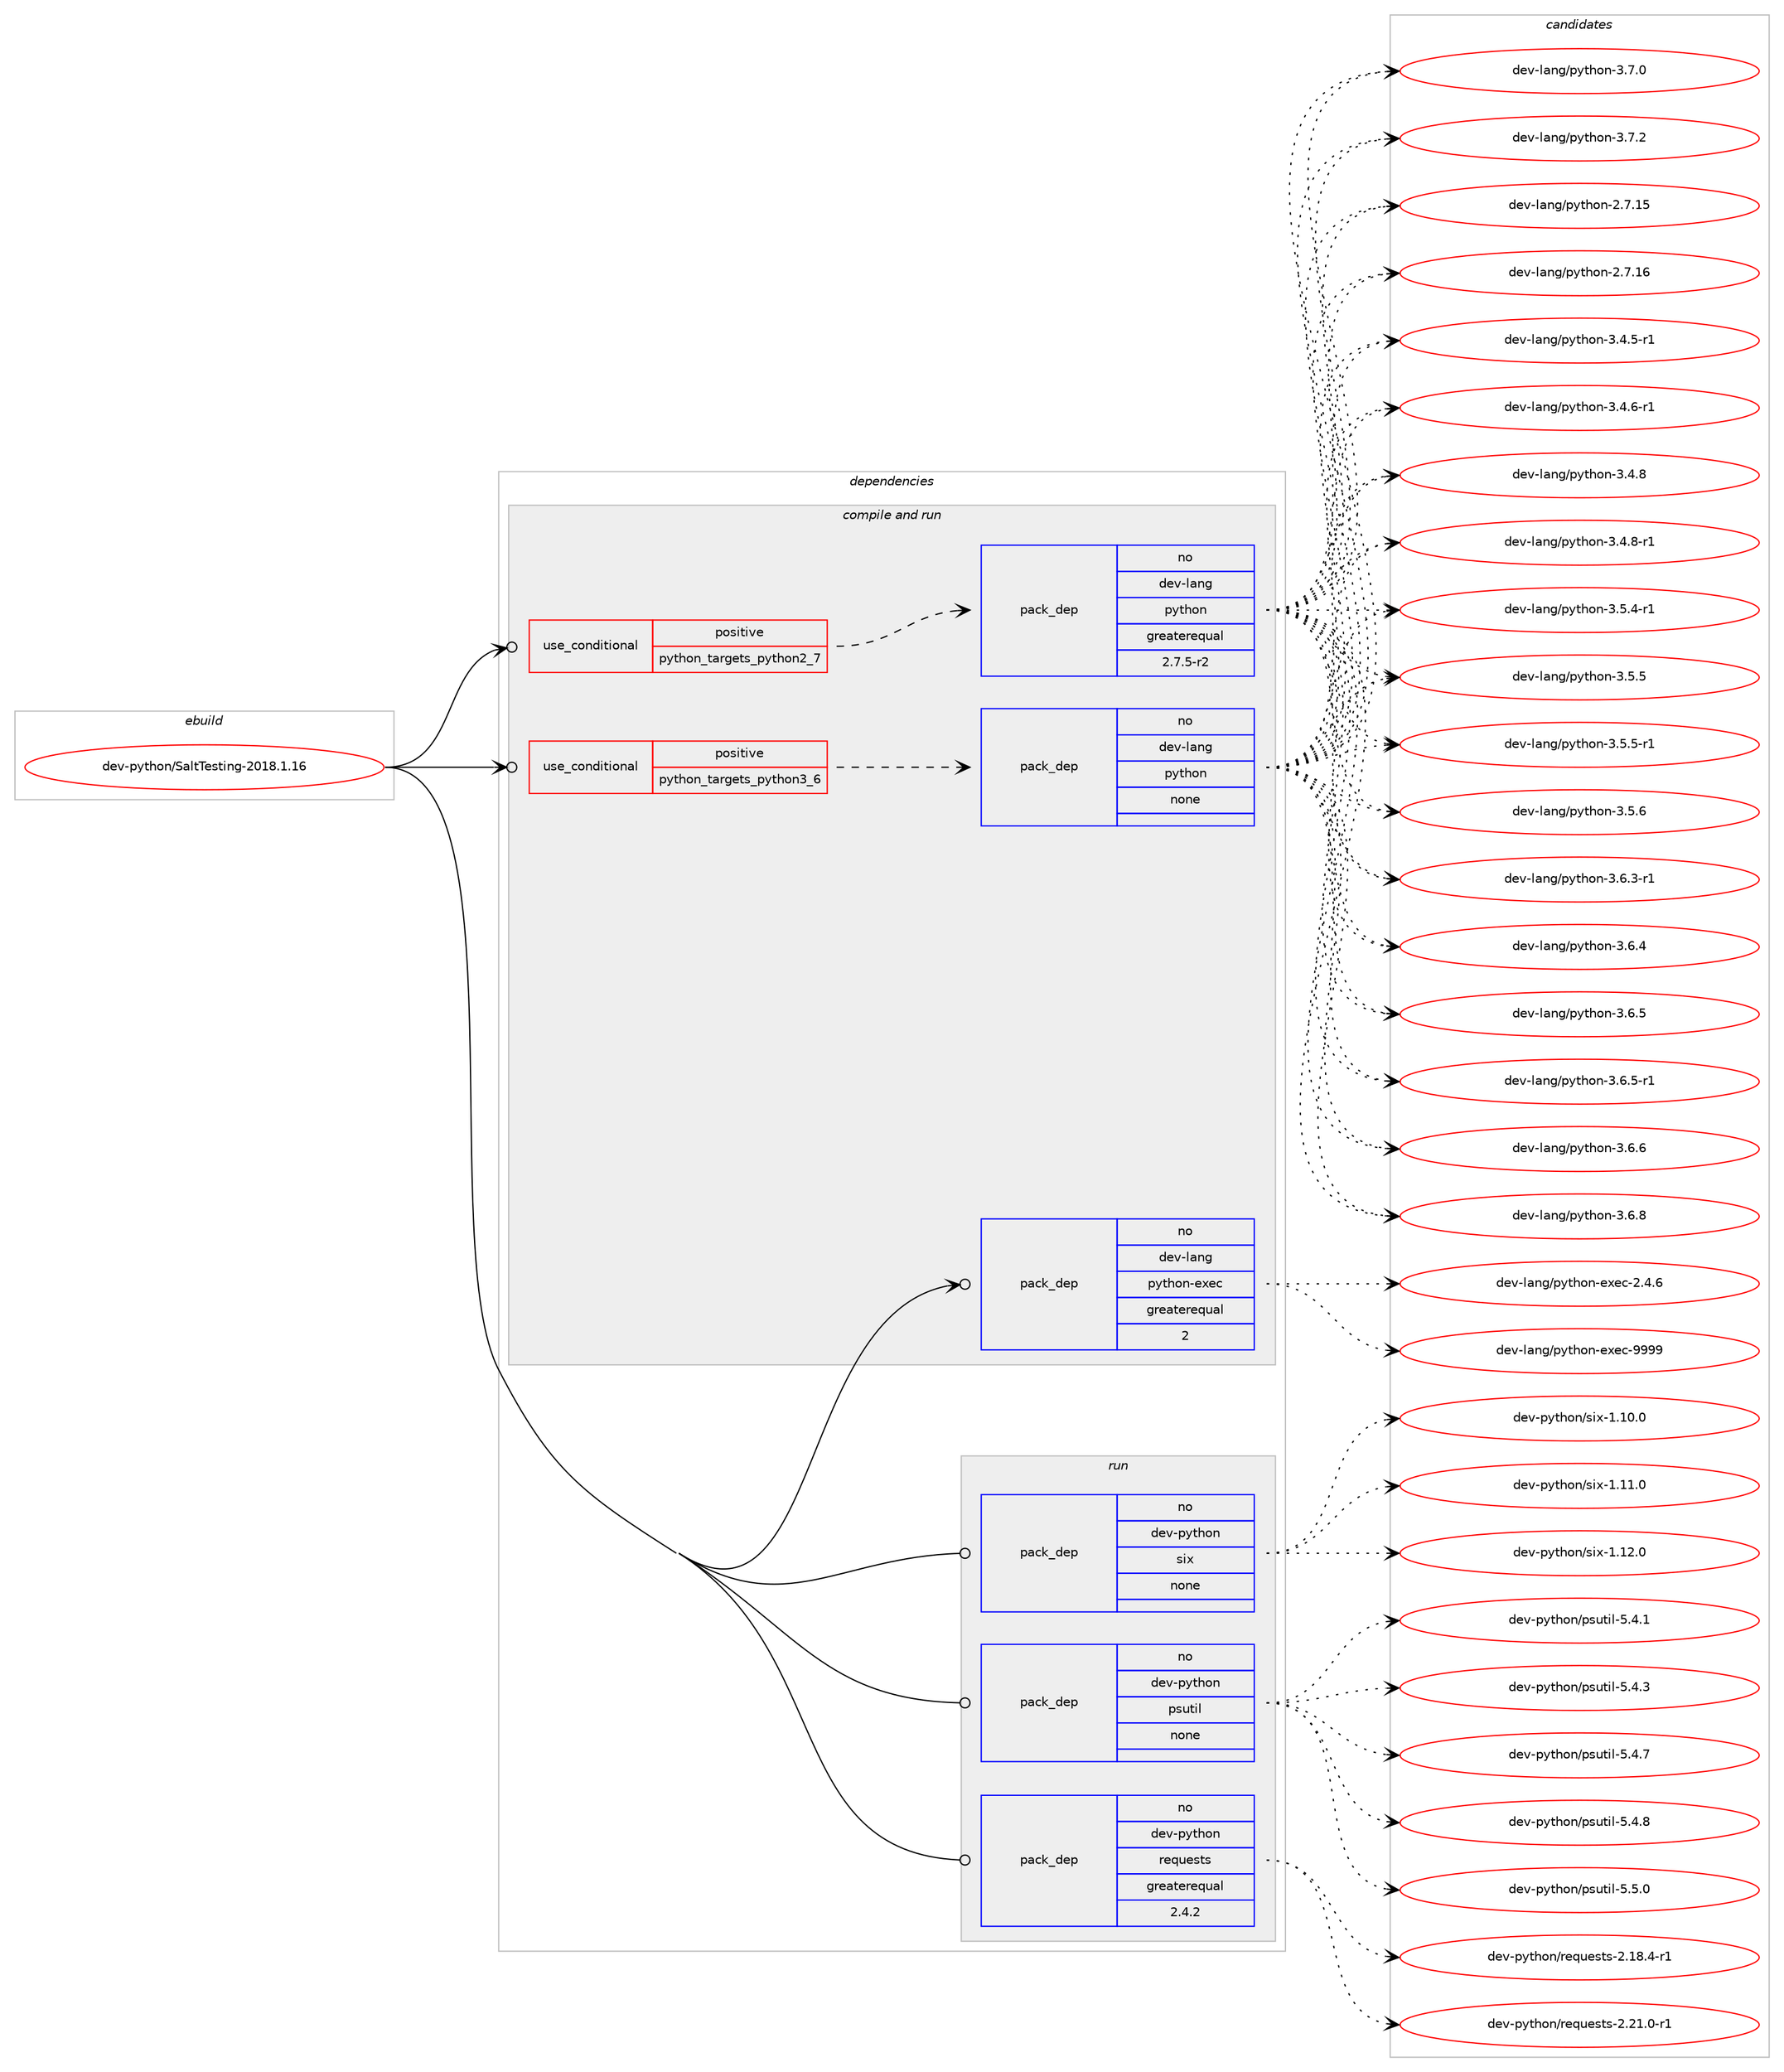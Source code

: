 digraph prolog {

# *************
# Graph options
# *************

newrank=true;
concentrate=true;
compound=true;
graph [rankdir=LR,fontname=Helvetica,fontsize=10,ranksep=1.5];#, ranksep=2.5, nodesep=0.2];
edge  [arrowhead=vee];
node  [fontname=Helvetica,fontsize=10];

# **********
# The ebuild
# **********

subgraph cluster_leftcol {
color=gray;
rank=same;
label=<<i>ebuild</i>>;
id [label="dev-python/SaltTesting-2018.1.16", color=red, width=4, href="../dev-python/SaltTesting-2018.1.16.svg"];
}

# ****************
# The dependencies
# ****************

subgraph cluster_midcol {
color=gray;
label=<<i>dependencies</i>>;
subgraph cluster_compile {
fillcolor="#eeeeee";
style=filled;
label=<<i>compile</i>>;
}
subgraph cluster_compileandrun {
fillcolor="#eeeeee";
style=filled;
label=<<i>compile and run</i>>;
subgraph cond370548 {
dependency1397504 [label=<<TABLE BORDER="0" CELLBORDER="1" CELLSPACING="0" CELLPADDING="4"><TR><TD ROWSPAN="3" CELLPADDING="10">use_conditional</TD></TR><TR><TD>positive</TD></TR><TR><TD>python_targets_python2_7</TD></TR></TABLE>>, shape=none, color=red];
subgraph pack1003731 {
dependency1397505 [label=<<TABLE BORDER="0" CELLBORDER="1" CELLSPACING="0" CELLPADDING="4" WIDTH="220"><TR><TD ROWSPAN="6" CELLPADDING="30">pack_dep</TD></TR><TR><TD WIDTH="110">no</TD></TR><TR><TD>dev-lang</TD></TR><TR><TD>python</TD></TR><TR><TD>greaterequal</TD></TR><TR><TD>2.7.5-r2</TD></TR></TABLE>>, shape=none, color=blue];
}
dependency1397504:e -> dependency1397505:w [weight=20,style="dashed",arrowhead="vee"];
}
id:e -> dependency1397504:w [weight=20,style="solid",arrowhead="odotvee"];
subgraph cond370549 {
dependency1397506 [label=<<TABLE BORDER="0" CELLBORDER="1" CELLSPACING="0" CELLPADDING="4"><TR><TD ROWSPAN="3" CELLPADDING="10">use_conditional</TD></TR><TR><TD>positive</TD></TR><TR><TD>python_targets_python3_6</TD></TR></TABLE>>, shape=none, color=red];
subgraph pack1003732 {
dependency1397507 [label=<<TABLE BORDER="0" CELLBORDER="1" CELLSPACING="0" CELLPADDING="4" WIDTH="220"><TR><TD ROWSPAN="6" CELLPADDING="30">pack_dep</TD></TR><TR><TD WIDTH="110">no</TD></TR><TR><TD>dev-lang</TD></TR><TR><TD>python</TD></TR><TR><TD>none</TD></TR><TR><TD></TD></TR></TABLE>>, shape=none, color=blue];
}
dependency1397506:e -> dependency1397507:w [weight=20,style="dashed",arrowhead="vee"];
}
id:e -> dependency1397506:w [weight=20,style="solid",arrowhead="odotvee"];
subgraph pack1003733 {
dependency1397508 [label=<<TABLE BORDER="0" CELLBORDER="1" CELLSPACING="0" CELLPADDING="4" WIDTH="220"><TR><TD ROWSPAN="6" CELLPADDING="30">pack_dep</TD></TR><TR><TD WIDTH="110">no</TD></TR><TR><TD>dev-lang</TD></TR><TR><TD>python-exec</TD></TR><TR><TD>greaterequal</TD></TR><TR><TD>2</TD></TR></TABLE>>, shape=none, color=blue];
}
id:e -> dependency1397508:w [weight=20,style="solid",arrowhead="odotvee"];
}
subgraph cluster_run {
fillcolor="#eeeeee";
style=filled;
label=<<i>run</i>>;
subgraph pack1003734 {
dependency1397509 [label=<<TABLE BORDER="0" CELLBORDER="1" CELLSPACING="0" CELLPADDING="4" WIDTH="220"><TR><TD ROWSPAN="6" CELLPADDING="30">pack_dep</TD></TR><TR><TD WIDTH="110">no</TD></TR><TR><TD>dev-python</TD></TR><TR><TD>psutil</TD></TR><TR><TD>none</TD></TR><TR><TD></TD></TR></TABLE>>, shape=none, color=blue];
}
id:e -> dependency1397509:w [weight=20,style="solid",arrowhead="odot"];
subgraph pack1003735 {
dependency1397510 [label=<<TABLE BORDER="0" CELLBORDER="1" CELLSPACING="0" CELLPADDING="4" WIDTH="220"><TR><TD ROWSPAN="6" CELLPADDING="30">pack_dep</TD></TR><TR><TD WIDTH="110">no</TD></TR><TR><TD>dev-python</TD></TR><TR><TD>requests</TD></TR><TR><TD>greaterequal</TD></TR><TR><TD>2.4.2</TD></TR></TABLE>>, shape=none, color=blue];
}
id:e -> dependency1397510:w [weight=20,style="solid",arrowhead="odot"];
subgraph pack1003736 {
dependency1397511 [label=<<TABLE BORDER="0" CELLBORDER="1" CELLSPACING="0" CELLPADDING="4" WIDTH="220"><TR><TD ROWSPAN="6" CELLPADDING="30">pack_dep</TD></TR><TR><TD WIDTH="110">no</TD></TR><TR><TD>dev-python</TD></TR><TR><TD>six</TD></TR><TR><TD>none</TD></TR><TR><TD></TD></TR></TABLE>>, shape=none, color=blue];
}
id:e -> dependency1397511:w [weight=20,style="solid",arrowhead="odot"];
}
}

# **************
# The candidates
# **************

subgraph cluster_choices {
rank=same;
color=gray;
label=<<i>candidates</i>>;

subgraph choice1003731 {
color=black;
nodesep=1;
choice10010111845108971101034711212111610411111045504655464953 [label="dev-lang/python-2.7.15", color=red, width=4,href="../dev-lang/python-2.7.15.svg"];
choice10010111845108971101034711212111610411111045504655464954 [label="dev-lang/python-2.7.16", color=red, width=4,href="../dev-lang/python-2.7.16.svg"];
choice1001011184510897110103471121211161041111104551465246534511449 [label="dev-lang/python-3.4.5-r1", color=red, width=4,href="../dev-lang/python-3.4.5-r1.svg"];
choice1001011184510897110103471121211161041111104551465246544511449 [label="dev-lang/python-3.4.6-r1", color=red, width=4,href="../dev-lang/python-3.4.6-r1.svg"];
choice100101118451089711010347112121116104111110455146524656 [label="dev-lang/python-3.4.8", color=red, width=4,href="../dev-lang/python-3.4.8.svg"];
choice1001011184510897110103471121211161041111104551465246564511449 [label="dev-lang/python-3.4.8-r1", color=red, width=4,href="../dev-lang/python-3.4.8-r1.svg"];
choice1001011184510897110103471121211161041111104551465346524511449 [label="dev-lang/python-3.5.4-r1", color=red, width=4,href="../dev-lang/python-3.5.4-r1.svg"];
choice100101118451089711010347112121116104111110455146534653 [label="dev-lang/python-3.5.5", color=red, width=4,href="../dev-lang/python-3.5.5.svg"];
choice1001011184510897110103471121211161041111104551465346534511449 [label="dev-lang/python-3.5.5-r1", color=red, width=4,href="../dev-lang/python-3.5.5-r1.svg"];
choice100101118451089711010347112121116104111110455146534654 [label="dev-lang/python-3.5.6", color=red, width=4,href="../dev-lang/python-3.5.6.svg"];
choice1001011184510897110103471121211161041111104551465446514511449 [label="dev-lang/python-3.6.3-r1", color=red, width=4,href="../dev-lang/python-3.6.3-r1.svg"];
choice100101118451089711010347112121116104111110455146544652 [label="dev-lang/python-3.6.4", color=red, width=4,href="../dev-lang/python-3.6.4.svg"];
choice100101118451089711010347112121116104111110455146544653 [label="dev-lang/python-3.6.5", color=red, width=4,href="../dev-lang/python-3.6.5.svg"];
choice1001011184510897110103471121211161041111104551465446534511449 [label="dev-lang/python-3.6.5-r1", color=red, width=4,href="../dev-lang/python-3.6.5-r1.svg"];
choice100101118451089711010347112121116104111110455146544654 [label="dev-lang/python-3.6.6", color=red, width=4,href="../dev-lang/python-3.6.6.svg"];
choice100101118451089711010347112121116104111110455146544656 [label="dev-lang/python-3.6.8", color=red, width=4,href="../dev-lang/python-3.6.8.svg"];
choice100101118451089711010347112121116104111110455146554648 [label="dev-lang/python-3.7.0", color=red, width=4,href="../dev-lang/python-3.7.0.svg"];
choice100101118451089711010347112121116104111110455146554650 [label="dev-lang/python-3.7.2", color=red, width=4,href="../dev-lang/python-3.7.2.svg"];
dependency1397505:e -> choice10010111845108971101034711212111610411111045504655464953:w [style=dotted,weight="100"];
dependency1397505:e -> choice10010111845108971101034711212111610411111045504655464954:w [style=dotted,weight="100"];
dependency1397505:e -> choice1001011184510897110103471121211161041111104551465246534511449:w [style=dotted,weight="100"];
dependency1397505:e -> choice1001011184510897110103471121211161041111104551465246544511449:w [style=dotted,weight="100"];
dependency1397505:e -> choice100101118451089711010347112121116104111110455146524656:w [style=dotted,weight="100"];
dependency1397505:e -> choice1001011184510897110103471121211161041111104551465246564511449:w [style=dotted,weight="100"];
dependency1397505:e -> choice1001011184510897110103471121211161041111104551465346524511449:w [style=dotted,weight="100"];
dependency1397505:e -> choice100101118451089711010347112121116104111110455146534653:w [style=dotted,weight="100"];
dependency1397505:e -> choice1001011184510897110103471121211161041111104551465346534511449:w [style=dotted,weight="100"];
dependency1397505:e -> choice100101118451089711010347112121116104111110455146534654:w [style=dotted,weight="100"];
dependency1397505:e -> choice1001011184510897110103471121211161041111104551465446514511449:w [style=dotted,weight="100"];
dependency1397505:e -> choice100101118451089711010347112121116104111110455146544652:w [style=dotted,weight="100"];
dependency1397505:e -> choice100101118451089711010347112121116104111110455146544653:w [style=dotted,weight="100"];
dependency1397505:e -> choice1001011184510897110103471121211161041111104551465446534511449:w [style=dotted,weight="100"];
dependency1397505:e -> choice100101118451089711010347112121116104111110455146544654:w [style=dotted,weight="100"];
dependency1397505:e -> choice100101118451089711010347112121116104111110455146544656:w [style=dotted,weight="100"];
dependency1397505:e -> choice100101118451089711010347112121116104111110455146554648:w [style=dotted,weight="100"];
dependency1397505:e -> choice100101118451089711010347112121116104111110455146554650:w [style=dotted,weight="100"];
}
subgraph choice1003732 {
color=black;
nodesep=1;
choice10010111845108971101034711212111610411111045504655464953 [label="dev-lang/python-2.7.15", color=red, width=4,href="../dev-lang/python-2.7.15.svg"];
choice10010111845108971101034711212111610411111045504655464954 [label="dev-lang/python-2.7.16", color=red, width=4,href="../dev-lang/python-2.7.16.svg"];
choice1001011184510897110103471121211161041111104551465246534511449 [label="dev-lang/python-3.4.5-r1", color=red, width=4,href="../dev-lang/python-3.4.5-r1.svg"];
choice1001011184510897110103471121211161041111104551465246544511449 [label="dev-lang/python-3.4.6-r1", color=red, width=4,href="../dev-lang/python-3.4.6-r1.svg"];
choice100101118451089711010347112121116104111110455146524656 [label="dev-lang/python-3.4.8", color=red, width=4,href="../dev-lang/python-3.4.8.svg"];
choice1001011184510897110103471121211161041111104551465246564511449 [label="dev-lang/python-3.4.8-r1", color=red, width=4,href="../dev-lang/python-3.4.8-r1.svg"];
choice1001011184510897110103471121211161041111104551465346524511449 [label="dev-lang/python-3.5.4-r1", color=red, width=4,href="../dev-lang/python-3.5.4-r1.svg"];
choice100101118451089711010347112121116104111110455146534653 [label="dev-lang/python-3.5.5", color=red, width=4,href="../dev-lang/python-3.5.5.svg"];
choice1001011184510897110103471121211161041111104551465346534511449 [label="dev-lang/python-3.5.5-r1", color=red, width=4,href="../dev-lang/python-3.5.5-r1.svg"];
choice100101118451089711010347112121116104111110455146534654 [label="dev-lang/python-3.5.6", color=red, width=4,href="../dev-lang/python-3.5.6.svg"];
choice1001011184510897110103471121211161041111104551465446514511449 [label="dev-lang/python-3.6.3-r1", color=red, width=4,href="../dev-lang/python-3.6.3-r1.svg"];
choice100101118451089711010347112121116104111110455146544652 [label="dev-lang/python-3.6.4", color=red, width=4,href="../dev-lang/python-3.6.4.svg"];
choice100101118451089711010347112121116104111110455146544653 [label="dev-lang/python-3.6.5", color=red, width=4,href="../dev-lang/python-3.6.5.svg"];
choice1001011184510897110103471121211161041111104551465446534511449 [label="dev-lang/python-3.6.5-r1", color=red, width=4,href="../dev-lang/python-3.6.5-r1.svg"];
choice100101118451089711010347112121116104111110455146544654 [label="dev-lang/python-3.6.6", color=red, width=4,href="../dev-lang/python-3.6.6.svg"];
choice100101118451089711010347112121116104111110455146544656 [label="dev-lang/python-3.6.8", color=red, width=4,href="../dev-lang/python-3.6.8.svg"];
choice100101118451089711010347112121116104111110455146554648 [label="dev-lang/python-3.7.0", color=red, width=4,href="../dev-lang/python-3.7.0.svg"];
choice100101118451089711010347112121116104111110455146554650 [label="dev-lang/python-3.7.2", color=red, width=4,href="../dev-lang/python-3.7.2.svg"];
dependency1397507:e -> choice10010111845108971101034711212111610411111045504655464953:w [style=dotted,weight="100"];
dependency1397507:e -> choice10010111845108971101034711212111610411111045504655464954:w [style=dotted,weight="100"];
dependency1397507:e -> choice1001011184510897110103471121211161041111104551465246534511449:w [style=dotted,weight="100"];
dependency1397507:e -> choice1001011184510897110103471121211161041111104551465246544511449:w [style=dotted,weight="100"];
dependency1397507:e -> choice100101118451089711010347112121116104111110455146524656:w [style=dotted,weight="100"];
dependency1397507:e -> choice1001011184510897110103471121211161041111104551465246564511449:w [style=dotted,weight="100"];
dependency1397507:e -> choice1001011184510897110103471121211161041111104551465346524511449:w [style=dotted,weight="100"];
dependency1397507:e -> choice100101118451089711010347112121116104111110455146534653:w [style=dotted,weight="100"];
dependency1397507:e -> choice1001011184510897110103471121211161041111104551465346534511449:w [style=dotted,weight="100"];
dependency1397507:e -> choice100101118451089711010347112121116104111110455146534654:w [style=dotted,weight="100"];
dependency1397507:e -> choice1001011184510897110103471121211161041111104551465446514511449:w [style=dotted,weight="100"];
dependency1397507:e -> choice100101118451089711010347112121116104111110455146544652:w [style=dotted,weight="100"];
dependency1397507:e -> choice100101118451089711010347112121116104111110455146544653:w [style=dotted,weight="100"];
dependency1397507:e -> choice1001011184510897110103471121211161041111104551465446534511449:w [style=dotted,weight="100"];
dependency1397507:e -> choice100101118451089711010347112121116104111110455146544654:w [style=dotted,weight="100"];
dependency1397507:e -> choice100101118451089711010347112121116104111110455146544656:w [style=dotted,weight="100"];
dependency1397507:e -> choice100101118451089711010347112121116104111110455146554648:w [style=dotted,weight="100"];
dependency1397507:e -> choice100101118451089711010347112121116104111110455146554650:w [style=dotted,weight="100"];
}
subgraph choice1003733 {
color=black;
nodesep=1;
choice1001011184510897110103471121211161041111104510112010199455046524654 [label="dev-lang/python-exec-2.4.6", color=red, width=4,href="../dev-lang/python-exec-2.4.6.svg"];
choice10010111845108971101034711212111610411111045101120101994557575757 [label="dev-lang/python-exec-9999", color=red, width=4,href="../dev-lang/python-exec-9999.svg"];
dependency1397508:e -> choice1001011184510897110103471121211161041111104510112010199455046524654:w [style=dotted,weight="100"];
dependency1397508:e -> choice10010111845108971101034711212111610411111045101120101994557575757:w [style=dotted,weight="100"];
}
subgraph choice1003734 {
color=black;
nodesep=1;
choice1001011184511212111610411111047112115117116105108455346524649 [label="dev-python/psutil-5.4.1", color=red, width=4,href="../dev-python/psutil-5.4.1.svg"];
choice1001011184511212111610411111047112115117116105108455346524651 [label="dev-python/psutil-5.4.3", color=red, width=4,href="../dev-python/psutil-5.4.3.svg"];
choice1001011184511212111610411111047112115117116105108455346524655 [label="dev-python/psutil-5.4.7", color=red, width=4,href="../dev-python/psutil-5.4.7.svg"];
choice1001011184511212111610411111047112115117116105108455346524656 [label="dev-python/psutil-5.4.8", color=red, width=4,href="../dev-python/psutil-5.4.8.svg"];
choice1001011184511212111610411111047112115117116105108455346534648 [label="dev-python/psutil-5.5.0", color=red, width=4,href="../dev-python/psutil-5.5.0.svg"];
dependency1397509:e -> choice1001011184511212111610411111047112115117116105108455346524649:w [style=dotted,weight="100"];
dependency1397509:e -> choice1001011184511212111610411111047112115117116105108455346524651:w [style=dotted,weight="100"];
dependency1397509:e -> choice1001011184511212111610411111047112115117116105108455346524655:w [style=dotted,weight="100"];
dependency1397509:e -> choice1001011184511212111610411111047112115117116105108455346524656:w [style=dotted,weight="100"];
dependency1397509:e -> choice1001011184511212111610411111047112115117116105108455346534648:w [style=dotted,weight="100"];
}
subgraph choice1003735 {
color=black;
nodesep=1;
choice1001011184511212111610411111047114101113117101115116115455046495646524511449 [label="dev-python/requests-2.18.4-r1", color=red, width=4,href="../dev-python/requests-2.18.4-r1.svg"];
choice1001011184511212111610411111047114101113117101115116115455046504946484511449 [label="dev-python/requests-2.21.0-r1", color=red, width=4,href="../dev-python/requests-2.21.0-r1.svg"];
dependency1397510:e -> choice1001011184511212111610411111047114101113117101115116115455046495646524511449:w [style=dotted,weight="100"];
dependency1397510:e -> choice1001011184511212111610411111047114101113117101115116115455046504946484511449:w [style=dotted,weight="100"];
}
subgraph choice1003736 {
color=black;
nodesep=1;
choice100101118451121211161041111104711510512045494649484648 [label="dev-python/six-1.10.0", color=red, width=4,href="../dev-python/six-1.10.0.svg"];
choice100101118451121211161041111104711510512045494649494648 [label="dev-python/six-1.11.0", color=red, width=4,href="../dev-python/six-1.11.0.svg"];
choice100101118451121211161041111104711510512045494649504648 [label="dev-python/six-1.12.0", color=red, width=4,href="../dev-python/six-1.12.0.svg"];
dependency1397511:e -> choice100101118451121211161041111104711510512045494649484648:w [style=dotted,weight="100"];
dependency1397511:e -> choice100101118451121211161041111104711510512045494649494648:w [style=dotted,weight="100"];
dependency1397511:e -> choice100101118451121211161041111104711510512045494649504648:w [style=dotted,weight="100"];
}
}

}
